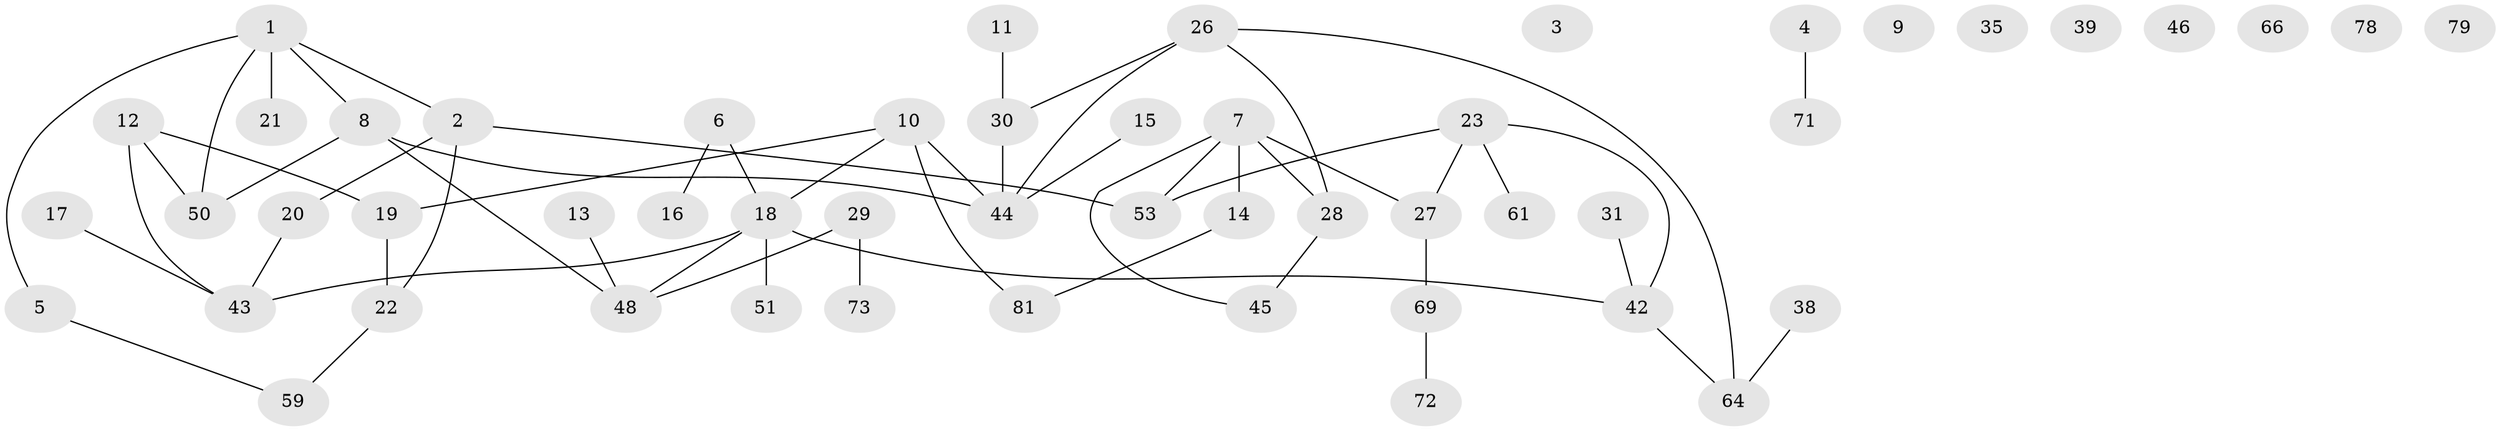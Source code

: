 // Generated by graph-tools (version 1.1) at 2025/23/03/03/25 07:23:24]
// undirected, 52 vertices, 56 edges
graph export_dot {
graph [start="1"]
  node [color=gray90,style=filled];
  1 [super="+25"];
  2 [super="+33"];
  3 [super="+56"];
  4 [super="+70"];
  5;
  6;
  7 [super="+58"];
  8 [super="+40"];
  9;
  10 [super="+32"];
  11;
  12 [super="+80"];
  13;
  14 [super="+62"];
  15;
  16;
  17;
  18 [super="+68"];
  19 [super="+24"];
  20 [super="+60"];
  21;
  22 [super="+77"];
  23 [super="+34"];
  26 [super="+49"];
  27 [super="+74"];
  28 [super="+65"];
  29 [super="+41"];
  30 [super="+36"];
  31;
  35 [super="+37"];
  38;
  39;
  42 [super="+57"];
  43 [super="+47"];
  44 [super="+55"];
  45 [super="+75"];
  46;
  48 [super="+54"];
  50 [super="+52"];
  51;
  53;
  59;
  61 [super="+63"];
  64 [super="+67"];
  66;
  69 [super="+76"];
  71;
  72;
  73;
  78;
  79;
  81;
  1 -- 50;
  1 -- 2;
  1 -- 5;
  1 -- 21;
  1 -- 8;
  2 -- 20;
  2 -- 53;
  2 -- 22;
  4 -- 71;
  5 -- 59;
  6 -- 16;
  6 -- 18;
  7 -- 14;
  7 -- 27;
  7 -- 53;
  7 -- 28;
  7 -- 45;
  8 -- 44;
  8 -- 50;
  8 -- 48;
  10 -- 18;
  10 -- 44 [weight=2];
  10 -- 81;
  10 -- 19;
  11 -- 30;
  12 -- 19;
  12 -- 43;
  12 -- 50;
  13 -- 48;
  14 -- 81;
  15 -- 44;
  17 -- 43;
  18 -- 42;
  18 -- 43;
  18 -- 51 [weight=2];
  18 -- 48;
  19 -- 22;
  20 -- 43;
  22 -- 59;
  23 -- 53;
  23 -- 42;
  23 -- 27;
  23 -- 61;
  26 -- 30;
  26 -- 64;
  26 -- 44;
  26 -- 28;
  27 -- 69;
  28 -- 45;
  29 -- 48;
  29 -- 73;
  30 -- 44;
  31 -- 42;
  38 -- 64;
  42 -- 64;
  69 -- 72;
}
